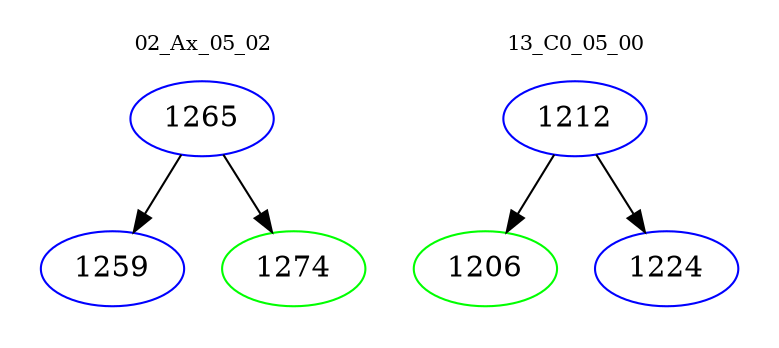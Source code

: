 digraph{
subgraph cluster_0 {
color = white
label = "02_Ax_05_02";
fontsize=10;
T0_1265 [label="1265", color="blue"]
T0_1265 -> T0_1259 [color="black"]
T0_1259 [label="1259", color="blue"]
T0_1265 -> T0_1274 [color="black"]
T0_1274 [label="1274", color="green"]
}
subgraph cluster_1 {
color = white
label = "13_C0_05_00";
fontsize=10;
T1_1212 [label="1212", color="blue"]
T1_1212 -> T1_1206 [color="black"]
T1_1206 [label="1206", color="green"]
T1_1212 -> T1_1224 [color="black"]
T1_1224 [label="1224", color="blue"]
}
}
